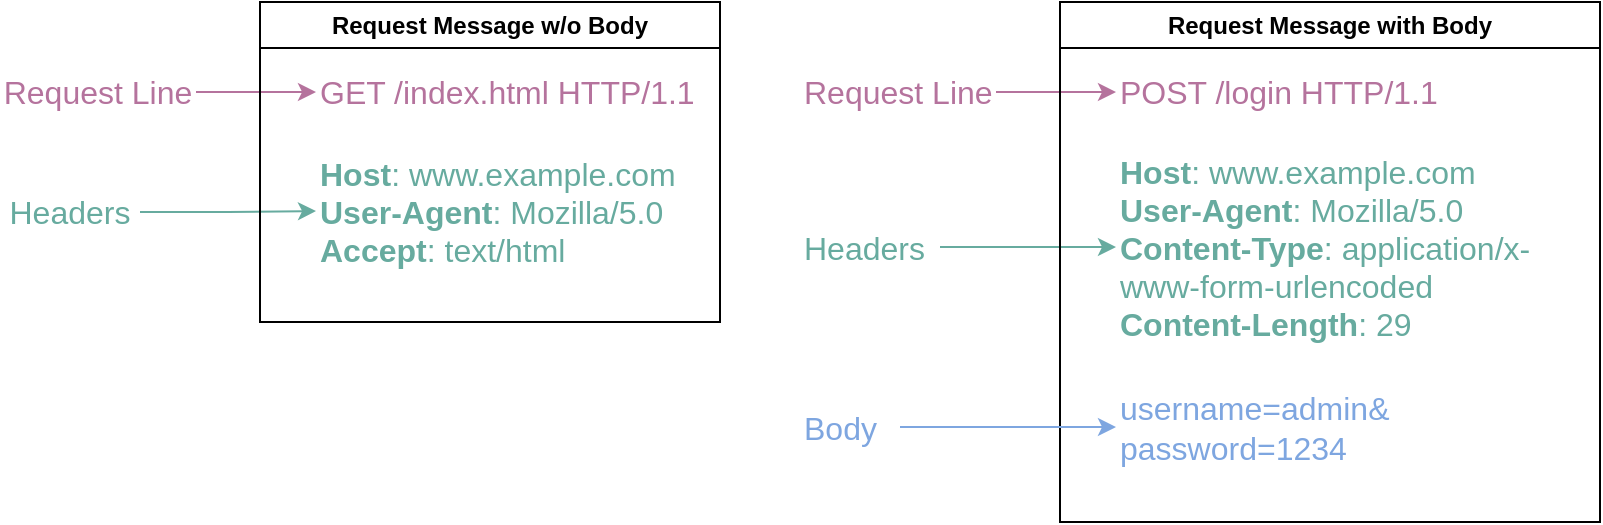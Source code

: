 <mxfile version="26.0.9">
  <diagram name="Page-1" id="bP7QOVqqB6LoUAiwYSG2">
    <mxGraphModel grid="1" page="1" gridSize="10" guides="1" tooltips="1" connect="1" arrows="1" fold="1" pageScale="1" pageWidth="850" pageHeight="1100" math="0" shadow="0">
      <root>
        <mxCell id="0" />
        <mxCell id="1" parent="0" />
        <mxCell id="XgJeZKAawIUONZ9z8ICG-25" value="" style="group" connectable="0" vertex="1" parent="1">
          <mxGeometry y="80" width="360" height="160" as="geometry" />
        </mxCell>
        <mxCell id="XgJeZKAawIUONZ9z8ICG-10" value="" style="edgeStyle=orthogonalEdgeStyle;rounded=0;orthogonalLoop=1;jettySize=auto;html=1;entryX=0;entryY=0.5;entryDx=0;entryDy=0;fontColor=#B5739D;strokeColor=#B5739D;" edge="1" parent="XgJeZKAawIUONZ9z8ICG-25" source="XgJeZKAawIUONZ9z8ICG-3" target="XgJeZKAawIUONZ9z8ICG-2">
          <mxGeometry relative="1" as="geometry">
            <mxPoint x="177" y="49" as="targetPoint" />
          </mxGeometry>
        </mxCell>
        <mxCell id="XgJeZKAawIUONZ9z8ICG-3" value="&lt;font style=&quot;font-size: 16px; color: rgb(181, 115, 157);&quot;&gt;Request Line&lt;/font&gt;" style="text;html=1;align=center;verticalAlign=middle;whiteSpace=wrap;rounded=0;" vertex="1" parent="XgJeZKAawIUONZ9z8ICG-25">
          <mxGeometry y="30" width="98" height="30" as="geometry" />
        </mxCell>
        <mxCell id="XgJeZKAawIUONZ9z8ICG-11" value="" style="edgeStyle=orthogonalEdgeStyle;rounded=0;orthogonalLoop=1;jettySize=auto;html=1;strokeColor=#67AB9F;entryX=0;entryY=0.5;entryDx=0;entryDy=0;" edge="1" parent="XgJeZKAawIUONZ9z8ICG-25" source="XgJeZKAawIUONZ9z8ICG-5" target="XgJeZKAawIUONZ9z8ICG-9">
          <mxGeometry relative="1" as="geometry">
            <mxPoint x="160" y="105" as="targetPoint" />
          </mxGeometry>
        </mxCell>
        <mxCell id="XgJeZKAawIUONZ9z8ICG-5" value="&lt;font style=&quot;font-size: 16px; color: rgb(103, 171, 159);&quot;&gt;Headers&lt;/font&gt;" style="text;html=1;align=center;verticalAlign=middle;whiteSpace=wrap;rounded=0;" vertex="1" parent="XgJeZKAawIUONZ9z8ICG-25">
          <mxGeometry y="90" width="70" height="30" as="geometry" />
        </mxCell>
        <mxCell id="XgJeZKAawIUONZ9z8ICG-12" value="Request Message w/o Body" style="swimlane;whiteSpace=wrap;html=1;" vertex="1" parent="XgJeZKAawIUONZ9z8ICG-25">
          <mxGeometry x="130" width="230" height="160" as="geometry">
            <mxRectangle x="150" y="90" width="190" height="30" as="alternateBounds" />
          </mxGeometry>
        </mxCell>
        <mxCell id="XgJeZKAawIUONZ9z8ICG-2" value="&lt;font style=&quot;font-size: 16px; color: rgb(181, 115, 157);&quot;&gt;GET /index.html HTTP/1.1&lt;/font&gt;" style="text;html=1;align=left;verticalAlign=middle;whiteSpace=wrap;rounded=0;labelPosition=center;verticalLabelPosition=middle;" vertex="1" parent="XgJeZKAawIUONZ9z8ICG-12">
          <mxGeometry x="28" y="22.5" width="194" height="45" as="geometry" />
        </mxCell>
        <mxCell id="XgJeZKAawIUONZ9z8ICG-9" value="&lt;span style=&quot;color: rgb(103, 171, 159); background-color: transparent; font-size: 16px;&quot;&gt;&lt;b&gt;Host&lt;/b&gt;: www.example.com&lt;br&gt;&lt;/span&gt;&lt;span style=&quot;color: rgb(103, 171, 159); background-color: transparent; font-size: 16px;&quot;&gt;&lt;b&gt;User-Agent&lt;/b&gt;: Mozilla/5.0&lt;br&gt;&lt;/span&gt;&lt;font style=&quot;color: rgb(103, 171, 159); font-size: 16px;&quot;&gt;&lt;b&gt;Accept&lt;/b&gt;: text/html&lt;/font&gt;" style="text;html=1;align=left;verticalAlign=middle;whiteSpace=wrap;rounded=0;" vertex="1" parent="XgJeZKAawIUONZ9z8ICG-12">
          <mxGeometry x="28" y="67.5" width="194" height="74" as="geometry" />
        </mxCell>
        <mxCell id="XgJeZKAawIUONZ9z8ICG-26" value="" style="group" connectable="0" vertex="1" parent="1">
          <mxGeometry x="400" y="80" width="400" height="260" as="geometry" />
        </mxCell>
        <mxCell id="XgJeZKAawIUONZ9z8ICG-15" value="" style="edgeStyle=orthogonalEdgeStyle;rounded=0;orthogonalLoop=1;jettySize=auto;html=1;entryX=0;entryY=0.5;entryDx=0;entryDy=0;fontColor=#B5739D;strokeColor=#B5739D;" edge="1" parent="XgJeZKAawIUONZ9z8ICG-26" source="XgJeZKAawIUONZ9z8ICG-16" target="XgJeZKAawIUONZ9z8ICG-20">
          <mxGeometry relative="1" as="geometry">
            <mxPoint x="177" y="49" as="targetPoint" />
          </mxGeometry>
        </mxCell>
        <mxCell id="XgJeZKAawIUONZ9z8ICG-16" value="&lt;font style=&quot;font-size: 16px; color: rgb(181, 115, 157);&quot;&gt;Request Line&lt;/font&gt;" style="text;html=1;align=left;verticalAlign=middle;whiteSpace=wrap;rounded=0;" vertex="1" parent="XgJeZKAawIUONZ9z8ICG-26">
          <mxGeometry y="30" width="98" height="30" as="geometry" />
        </mxCell>
        <mxCell id="XgJeZKAawIUONZ9z8ICG-17" value="" style="edgeStyle=orthogonalEdgeStyle;rounded=0;orthogonalLoop=1;jettySize=auto;html=1;strokeColor=#67AB9F;entryX=0;entryY=0.5;entryDx=0;entryDy=0;" edge="1" parent="XgJeZKAawIUONZ9z8ICG-26" source="XgJeZKAawIUONZ9z8ICG-18" target="XgJeZKAawIUONZ9z8ICG-21">
          <mxGeometry relative="1" as="geometry">
            <mxPoint x="160" y="105" as="targetPoint" />
          </mxGeometry>
        </mxCell>
        <mxCell id="XgJeZKAawIUONZ9z8ICG-18" value="&lt;font style=&quot;font-size: 16px; color: rgb(103, 171, 159);&quot;&gt;Headers&lt;/font&gt;" style="text;html=1;align=left;verticalAlign=middle;whiteSpace=wrap;rounded=0;" vertex="1" parent="XgJeZKAawIUONZ9z8ICG-26">
          <mxGeometry y="107.5" width="70" height="30" as="geometry" />
        </mxCell>
        <mxCell id="XgJeZKAawIUONZ9z8ICG-19" value="Request Message with Body" style="swimlane;whiteSpace=wrap;html=1;" vertex="1" parent="XgJeZKAawIUONZ9z8ICG-26">
          <mxGeometry x="130" width="270" height="260" as="geometry">
            <mxRectangle x="150" y="90" width="190" height="30" as="alternateBounds" />
          </mxGeometry>
        </mxCell>
        <mxCell id="XgJeZKAawIUONZ9z8ICG-21" value="&lt;div&gt;&lt;font style=&quot;color: rgb(103, 171, 159); font-size: 16px;&quot;&gt;&lt;span class=&quot;hljs-section&quot;&gt;&lt;b&gt;Host&lt;/b&gt;: www.example.com&lt;/span&gt;&lt;br&gt;&lt;span class=&quot;hljs-section&quot;&gt;&lt;b&gt;User-Agent&lt;/b&gt;: Mozilla/5.0&lt;/span&gt;&lt;br&gt;&lt;span class=&quot;hljs-section&quot;&gt;&lt;b&gt;Content-Type&lt;/b&gt;: application/x-www-form-urlencoded&lt;/span&gt;&lt;br&gt;&lt;span class=&quot;hljs-section&quot;&gt;&lt;b&gt;Content-Length&lt;/b&gt;: 29&lt;/span&gt;&lt;/font&gt;&lt;/div&gt;" style="text;html=1;align=left;verticalAlign=middle;whiteSpace=wrap;rounded=0;" vertex="1" parent="XgJeZKAawIUONZ9z8ICG-19">
          <mxGeometry x="28" y="67.5" width="214" height="110" as="geometry" />
        </mxCell>
        <mxCell id="XgJeZKAawIUONZ9z8ICG-20" value="&lt;font style=&quot;font-size: 16px; color: rgb(181, 115, 157);&quot;&gt;POST /login HTTP/1.1&lt;/font&gt;" style="text;html=1;align=left;verticalAlign=middle;whiteSpace=wrap;rounded=0;labelPosition=center;verticalLabelPosition=middle;" vertex="1" parent="XgJeZKAawIUONZ9z8ICG-19">
          <mxGeometry x="28" y="22.5" width="194" height="45" as="geometry" />
        </mxCell>
        <mxCell id="XgJeZKAawIUONZ9z8ICG-22" value="&lt;font style=&quot;font-size: 16px; color: rgb(126, 166, 224);&quot;&gt;username=admin&amp;amp;&lt;/font&gt;&lt;div&gt;&lt;font style=&quot;font-size: 16px; color: rgb(126, 166, 224);&quot;&gt;password=1234&lt;/font&gt;&lt;/div&gt;" style="text;html=1;align=left;verticalAlign=middle;whiteSpace=wrap;rounded=0;labelPosition=center;verticalLabelPosition=middle;" vertex="1" parent="XgJeZKAawIUONZ9z8ICG-19">
          <mxGeometry x="28" y="190" width="194" height="45" as="geometry" />
        </mxCell>
        <mxCell id="XgJeZKAawIUONZ9z8ICG-24" style="edgeStyle=orthogonalEdgeStyle;rounded=0;orthogonalLoop=1;jettySize=auto;html=1;entryX=0;entryY=0.5;entryDx=0;entryDy=0;fontColor=#7EA6E0;strokeColor=#7EA6E0;" edge="1" parent="XgJeZKAawIUONZ9z8ICG-26" source="XgJeZKAawIUONZ9z8ICG-23" target="XgJeZKAawIUONZ9z8ICG-22">
          <mxGeometry relative="1" as="geometry" />
        </mxCell>
        <mxCell id="XgJeZKAawIUONZ9z8ICG-23" value="&lt;font style=&quot;font-size: 16px; color: rgb(126, 166, 224);&quot;&gt;Body&lt;/font&gt;" style="text;html=1;align=left;verticalAlign=middle;whiteSpace=wrap;rounded=0;" vertex="1" parent="XgJeZKAawIUONZ9z8ICG-26">
          <mxGeometry y="197.5" width="50" height="30" as="geometry" />
        </mxCell>
      </root>
    </mxGraphModel>
  </diagram>
</mxfile>
